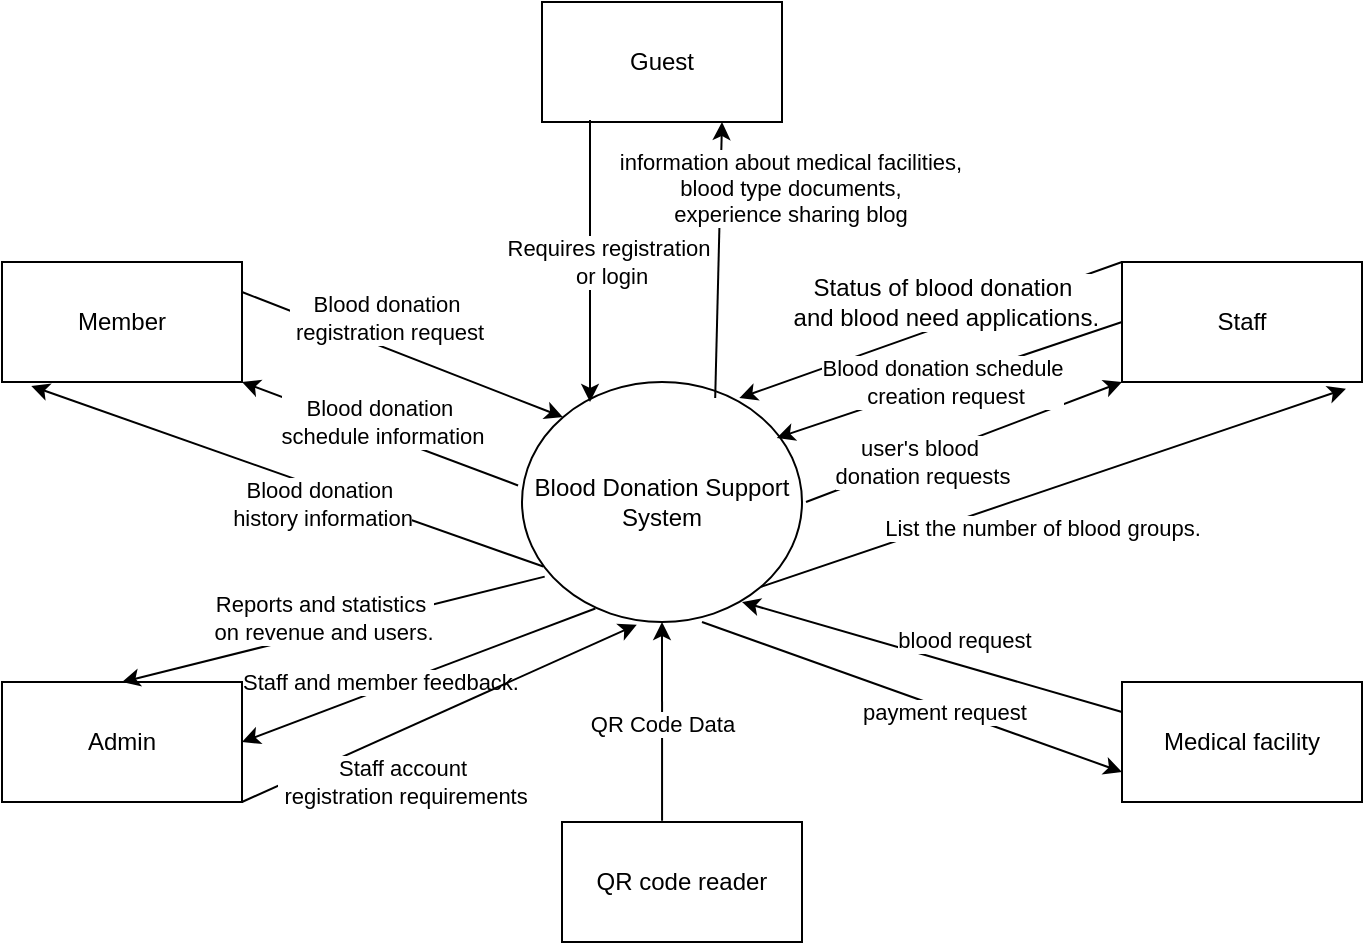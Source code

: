 <mxfile version="27.0.6">
  <diagram name="Trang-1" id="F4sz9MKST3dTjjMEhHXN">
    <mxGraphModel dx="786" dy="1633" grid="1" gridSize="10" guides="1" tooltips="1" connect="1" arrows="1" fold="1" page="1" pageScale="1" pageWidth="827" pageHeight="1169" math="0" shadow="0">
      <root>
        <mxCell id="0" />
        <mxCell id="1" parent="0" />
        <mxCell id="KFn7MSVlhM-9lN72IL1n-1" value="&lt;div&gt;Blood Donation Support System&lt;/div&gt;" style="ellipse;whiteSpace=wrap;html=1;" parent="1" vertex="1">
          <mxGeometry x="310" y="180" width="140" height="120" as="geometry" />
        </mxCell>
        <mxCell id="KFn7MSVlhM-9lN72IL1n-3" value="Guest" style="rounded=0;whiteSpace=wrap;html=1;" parent="1" vertex="1">
          <mxGeometry x="320" y="-10" width="120" height="60" as="geometry" />
        </mxCell>
        <mxCell id="KFn7MSVlhM-9lN72IL1n-4" value="Member" style="rounded=0;whiteSpace=wrap;html=1;" parent="1" vertex="1">
          <mxGeometry x="50" y="120" width="120" height="60" as="geometry" />
        </mxCell>
        <mxCell id="KFn7MSVlhM-9lN72IL1n-5" value="Staff" style="rounded=0;whiteSpace=wrap;html=1;" parent="1" vertex="1">
          <mxGeometry x="610" y="120" width="120" height="60" as="geometry" />
        </mxCell>
        <mxCell id="KFn7MSVlhM-9lN72IL1n-6" value="Admin" style="rounded=0;whiteSpace=wrap;html=1;" parent="1" vertex="1">
          <mxGeometry x="50" y="330" width="120" height="60" as="geometry" />
        </mxCell>
        <mxCell id="KFn7MSVlhM-9lN72IL1n-7" value="QR code reader" style="rounded=0;whiteSpace=wrap;html=1;" parent="1" vertex="1">
          <mxGeometry x="330" y="400" width="120" height="60" as="geometry" />
        </mxCell>
        <mxCell id="KFn7MSVlhM-9lN72IL1n-8" value="Medical facility" style="rounded=0;whiteSpace=wrap;html=1;" parent="1" vertex="1">
          <mxGeometry x="610" y="330" width="120" height="60" as="geometry" />
        </mxCell>
        <mxCell id="KFn7MSVlhM-9lN72IL1n-9" value="" style="endArrow=classic;html=1;rounded=0;entryX=0.75;entryY=1;entryDx=0;entryDy=0;exitX=0.69;exitY=0.067;exitDx=0;exitDy=0;exitPerimeter=0;" parent="1" source="KFn7MSVlhM-9lN72IL1n-1" target="KFn7MSVlhM-9lN72IL1n-3" edge="1">
          <mxGeometry width="50" height="50" relative="1" as="geometry">
            <mxPoint x="412.0" y="183.36" as="sourcePoint" />
            <mxPoint x="415.4" y="50" as="targetPoint" />
          </mxGeometry>
        </mxCell>
        <mxCell id="KFn7MSVlhM-9lN72IL1n-16" value="&lt;div&gt;information about medical facilities,&lt;/div&gt;&lt;div&gt;blood type documents,&lt;/div&gt;&lt;div&gt;experience sharing blog&lt;/div&gt;" style="edgeLabel;html=1;align=center;verticalAlign=middle;resizable=0;points=[];" parent="KFn7MSVlhM-9lN72IL1n-9" vertex="1" connectable="0">
          <mxGeometry x="0.286" y="-3" relative="1" as="geometry">
            <mxPoint x="32" y="-16" as="offset" />
          </mxGeometry>
        </mxCell>
        <mxCell id="KFn7MSVlhM-9lN72IL1n-12" value="" style="endArrow=classic;html=1;rounded=0;exitX=0.2;exitY=0.983;exitDx=0;exitDy=0;exitPerimeter=0;" parent="1" source="KFn7MSVlhM-9lN72IL1n-3" edge="1">
          <mxGeometry width="50" height="50" relative="1" as="geometry">
            <mxPoint x="380" y="270" as="sourcePoint" />
            <mxPoint x="344" y="190" as="targetPoint" />
          </mxGeometry>
        </mxCell>
        <mxCell id="KFn7MSVlhM-9lN72IL1n-13" value="Requires registration&lt;div&gt;&amp;nbsp;or login&lt;/div&gt;" style="edgeLabel;html=1;align=center;verticalAlign=middle;resizable=0;points=[];" parent="KFn7MSVlhM-9lN72IL1n-12" vertex="1" connectable="0">
          <mxGeometry x="-0.658" y="2" relative="1" as="geometry">
            <mxPoint x="7" y="47" as="offset" />
          </mxGeometry>
        </mxCell>
        <mxCell id="KFn7MSVlhM-9lN72IL1n-14" value="" style="endArrow=classic;html=1;rounded=0;exitX=1;exitY=0.25;exitDx=0;exitDy=0;entryX=0;entryY=0;entryDx=0;entryDy=0;" parent="1" source="KFn7MSVlhM-9lN72IL1n-4" target="KFn7MSVlhM-9lN72IL1n-1" edge="1">
          <mxGeometry width="50" height="50" relative="1" as="geometry">
            <mxPoint x="380" y="270" as="sourcePoint" />
            <mxPoint x="430" y="220" as="targetPoint" />
          </mxGeometry>
        </mxCell>
        <mxCell id="KFn7MSVlhM-9lN72IL1n-15" value="Blood donation&lt;div&gt;&amp;nbsp;registration request&lt;/div&gt;" style="edgeLabel;html=1;align=center;verticalAlign=middle;resizable=0;points=[];" parent="KFn7MSVlhM-9lN72IL1n-14" vertex="1" connectable="0">
          <mxGeometry x="-0.344" y="2" relative="1" as="geometry">
            <mxPoint x="18" y="-6" as="offset" />
          </mxGeometry>
        </mxCell>
        <mxCell id="KFn7MSVlhM-9lN72IL1n-17" value="" style="endArrow=classic;html=1;rounded=0;exitX=-0.014;exitY=0.431;exitDx=0;exitDy=0;exitPerimeter=0;entryX=1;entryY=1;entryDx=0;entryDy=0;" parent="1" source="KFn7MSVlhM-9lN72IL1n-1" target="KFn7MSVlhM-9lN72IL1n-4" edge="1">
          <mxGeometry width="50" height="50" relative="1" as="geometry">
            <mxPoint x="300" y="230" as="sourcePoint" />
            <mxPoint x="153" y="181" as="targetPoint" />
          </mxGeometry>
        </mxCell>
        <mxCell id="KFn7MSVlhM-9lN72IL1n-21" value="Blood donation&amp;nbsp;&lt;div&gt;schedule information&lt;/div&gt;" style="edgeLabel;html=1;align=center;verticalAlign=middle;resizable=0;points=[];" parent="KFn7MSVlhM-9lN72IL1n-17" vertex="1" connectable="0">
          <mxGeometry x="0.088" y="-2" relative="1" as="geometry">
            <mxPoint x="6" y="-2" as="offset" />
          </mxGeometry>
        </mxCell>
        <mxCell id="KFn7MSVlhM-9lN72IL1n-22" value="" style="endArrow=classic;html=1;rounded=0;exitX=0.076;exitY=0.769;exitDx=0;exitDy=0;exitPerimeter=0;entryX=0.122;entryY=1.033;entryDx=0;entryDy=0;entryPerimeter=0;" parent="1" source="KFn7MSVlhM-9lN72IL1n-1" target="KFn7MSVlhM-9lN72IL1n-4" edge="1">
          <mxGeometry width="50" height="50" relative="1" as="geometry">
            <mxPoint x="220" y="250" as="sourcePoint" />
            <mxPoint x="110" y="200" as="targetPoint" />
          </mxGeometry>
        </mxCell>
        <mxCell id="KFn7MSVlhM-9lN72IL1n-23" value="Blood donation&amp;nbsp;&lt;div&gt;history information&lt;/div&gt;" style="edgeLabel;html=1;align=center;verticalAlign=middle;resizable=0;points=[];" parent="KFn7MSVlhM-9lN72IL1n-22" vertex="1" connectable="0">
          <mxGeometry x="0.171" y="2" relative="1" as="geometry">
            <mxPoint x="40" y="19" as="offset" />
          </mxGeometry>
        </mxCell>
        <mxCell id="KFn7MSVlhM-9lN72IL1n-24" value="" style="endArrow=classic;html=1;rounded=0;entryX=0;entryY=1;entryDx=0;entryDy=0;" parent="1" target="KFn7MSVlhM-9lN72IL1n-5" edge="1">
          <mxGeometry width="50" height="50" relative="1" as="geometry">
            <mxPoint x="452" y="240" as="sourcePoint" />
            <mxPoint x="430" y="230" as="targetPoint" />
          </mxGeometry>
        </mxCell>
        <mxCell id="KFn7MSVlhM-9lN72IL1n-25" value="" style="endArrow=classic;html=1;rounded=0;entryX=0.776;entryY=0.067;entryDx=0;entryDy=0;entryPerimeter=0;exitX=0;exitY=0;exitDx=0;exitDy=0;" parent="1" source="KFn7MSVlhM-9lN72IL1n-5" target="KFn7MSVlhM-9lN72IL1n-1" edge="1">
          <mxGeometry width="50" height="50" relative="1" as="geometry">
            <mxPoint x="600" y="120" as="sourcePoint" />
            <mxPoint x="430" y="230" as="targetPoint" />
          </mxGeometry>
        </mxCell>
        <mxCell id="KFn7MSVlhM-9lN72IL1n-26" value="user&#39;s blood&amp;nbsp;&lt;div&gt;donation requests&lt;/div&gt;" style="edgeLabel;html=1;align=center;verticalAlign=middle;resizable=0;points=[];" parent="KFn7MSVlhM-9lN72IL1n-25" vertex="1" connectable="0">
          <mxGeometry x="-0.336" y="-3" relative="1" as="geometry">
            <mxPoint x="-36" y="80" as="offset" />
          </mxGeometry>
        </mxCell>
        <mxCell id="KFn7MSVlhM-9lN72IL1n-31" value="&lt;span style=&quot;font-size: 12px;&quot;&gt;Status of blood donation&lt;/span&gt;&lt;div&gt;&lt;span style=&quot;font-size: 12px;&quot;&gt;&amp;nbsp;and blood need applications.&lt;/span&gt;&lt;/div&gt;" style="edgeLabel;html=1;align=center;verticalAlign=middle;resizable=0;points=[];" parent="KFn7MSVlhM-9lN72IL1n-25" vertex="1" connectable="0">
          <mxGeometry x="-0.331" relative="1" as="geometry">
            <mxPoint x="-26" y="-3" as="offset" />
          </mxGeometry>
        </mxCell>
        <mxCell id="KFn7MSVlhM-9lN72IL1n-27" value="" style="endArrow=classic;html=1;rounded=0;exitX=0;exitY=0.5;exitDx=0;exitDy=0;entryX=0.91;entryY=0.233;entryDx=0;entryDy=0;entryPerimeter=0;" parent="1" source="KFn7MSVlhM-9lN72IL1n-5" target="KFn7MSVlhM-9lN72IL1n-1" edge="1">
          <mxGeometry width="50" height="50" relative="1" as="geometry">
            <mxPoint x="380" y="280" as="sourcePoint" />
            <mxPoint x="430" y="230" as="targetPoint" />
          </mxGeometry>
        </mxCell>
        <mxCell id="KFn7MSVlhM-9lN72IL1n-28" value="Blood donation schedule&lt;div&gt;&amp;nbsp;creation request&lt;/div&gt;" style="edgeLabel;html=1;align=center;verticalAlign=middle;resizable=0;points=[];" parent="KFn7MSVlhM-9lN72IL1n-27" vertex="1" connectable="0">
          <mxGeometry x="0.315" y="-2" relative="1" as="geometry">
            <mxPoint x="24" y="-6" as="offset" />
          </mxGeometry>
        </mxCell>
        <mxCell id="KFn7MSVlhM-9lN72IL1n-32" value="" style="endArrow=classic;html=1;rounded=0;exitX=1;exitY=1;exitDx=0;exitDy=0;entryX=0.933;entryY=1.056;entryDx=0;entryDy=0;entryPerimeter=0;" parent="1" source="KFn7MSVlhM-9lN72IL1n-1" target="KFn7MSVlhM-9lN72IL1n-5" edge="1">
          <mxGeometry width="50" height="50" relative="1" as="geometry">
            <mxPoint x="460" y="280" as="sourcePoint" />
            <mxPoint x="720" y="230" as="targetPoint" />
          </mxGeometry>
        </mxCell>
        <mxCell id="KFn7MSVlhM-9lN72IL1n-33" value="List the number of blood groups." style="edgeLabel;html=1;align=center;verticalAlign=middle;resizable=0;points=[];" parent="KFn7MSVlhM-9lN72IL1n-32" vertex="1" connectable="0">
          <mxGeometry x="-0.395" relative="1" as="geometry">
            <mxPoint x="52" as="offset" />
          </mxGeometry>
        </mxCell>
        <mxCell id="KFn7MSVlhM-9lN72IL1n-34" value="" style="endArrow=classic;html=1;rounded=0;exitX=0;exitY=0.25;exitDx=0;exitDy=0;" parent="1" source="KFn7MSVlhM-9lN72IL1n-8" edge="1">
          <mxGeometry width="50" height="50" relative="1" as="geometry">
            <mxPoint x="380" y="280" as="sourcePoint" />
            <mxPoint x="420" y="290" as="targetPoint" />
          </mxGeometry>
        </mxCell>
        <mxCell id="KFn7MSVlhM-9lN72IL1n-35" value="blood request" style="edgeLabel;html=1;align=center;verticalAlign=middle;resizable=0;points=[];" parent="KFn7MSVlhM-9lN72IL1n-34" vertex="1" connectable="0">
          <mxGeometry x="-0.172" relative="1" as="geometry">
            <mxPoint y="-13" as="offset" />
          </mxGeometry>
        </mxCell>
        <mxCell id="KFn7MSVlhM-9lN72IL1n-37" value="" style="endArrow=classic;html=1;rounded=0;exitX=0.417;exitY=-0.011;exitDx=0;exitDy=0;entryX=0.5;entryY=1;entryDx=0;entryDy=0;exitPerimeter=0;" parent="1" source="KFn7MSVlhM-9lN72IL1n-7" target="KFn7MSVlhM-9lN72IL1n-1" edge="1">
          <mxGeometry width="50" height="50" relative="1" as="geometry">
            <mxPoint x="380" y="280" as="sourcePoint" />
            <mxPoint x="430" y="230" as="targetPoint" />
          </mxGeometry>
        </mxCell>
        <mxCell id="KFn7MSVlhM-9lN72IL1n-39" value="QR Code Data" style="edgeLabel;html=1;align=center;verticalAlign=middle;resizable=0;points=[];" parent="KFn7MSVlhM-9lN72IL1n-37" vertex="1" connectable="0">
          <mxGeometry x="0.046" y="3" relative="1" as="geometry">
            <mxPoint x="3" y="3" as="offset" />
          </mxGeometry>
        </mxCell>
        <mxCell id="KFn7MSVlhM-9lN72IL1n-41" value="" style="endArrow=classic;html=1;rounded=0;exitX=0.081;exitY=0.811;exitDx=0;exitDy=0;entryX=0.5;entryY=0;entryDx=0;entryDy=0;exitPerimeter=0;" parent="1" source="KFn7MSVlhM-9lN72IL1n-1" target="KFn7MSVlhM-9lN72IL1n-6" edge="1">
          <mxGeometry width="50" height="50" relative="1" as="geometry">
            <mxPoint x="380" y="280" as="sourcePoint" />
            <mxPoint x="430" y="230" as="targetPoint" />
          </mxGeometry>
        </mxCell>
        <mxCell id="KFn7MSVlhM-9lN72IL1n-42" value="Reports and statistics&lt;div&gt;&amp;nbsp;on revenue and users.&lt;/div&gt;" style="edgeLabel;html=1;align=center;verticalAlign=middle;resizable=0;points=[];" parent="KFn7MSVlhM-9lN72IL1n-41" vertex="1" connectable="0">
          <mxGeometry x="0.283" y="-4" relative="1" as="geometry">
            <mxPoint x="24" y="-9" as="offset" />
          </mxGeometry>
        </mxCell>
        <mxCell id="KFn7MSVlhM-9lN72IL1n-43" value="" style="endArrow=classic;html=1;rounded=0;exitX=0.262;exitY=0.944;exitDx=0;exitDy=0;exitPerimeter=0;entryX=1;entryY=0.5;entryDx=0;entryDy=0;" parent="1" source="KFn7MSVlhM-9lN72IL1n-1" target="KFn7MSVlhM-9lN72IL1n-6" edge="1">
          <mxGeometry width="50" height="50" relative="1" as="geometry">
            <mxPoint x="380" y="280" as="sourcePoint" />
            <mxPoint x="430" y="230" as="targetPoint" />
          </mxGeometry>
        </mxCell>
        <mxCell id="KFn7MSVlhM-9lN72IL1n-44" value="Staff and&amp;nbsp;&lt;span style=&quot;background-color: light-dark(#ffffff, var(--ge-dark-color, #121212)); color: light-dark(rgb(0, 0, 0), rgb(255, 255, 255));&quot;&gt;member feedback.&lt;/span&gt;" style="edgeLabel;html=1;align=center;verticalAlign=middle;resizable=0;points=[];" parent="KFn7MSVlhM-9lN72IL1n-43" vertex="1" connectable="0">
          <mxGeometry x="0.244" y="-2" relative="1" as="geometry">
            <mxPoint x="3" y="-3" as="offset" />
          </mxGeometry>
        </mxCell>
        <mxCell id="0HS6sC1gmbiLIJao1e-f-3" value="" style="endArrow=classic;html=1;rounded=0;entryX=0;entryY=0.75;entryDx=0;entryDy=0;" edge="1" parent="1" target="KFn7MSVlhM-9lN72IL1n-8">
          <mxGeometry width="50" height="50" relative="1" as="geometry">
            <mxPoint x="400" y="300" as="sourcePoint" />
            <mxPoint x="430" y="220" as="targetPoint" />
          </mxGeometry>
        </mxCell>
        <mxCell id="0HS6sC1gmbiLIJao1e-f-4" value="payment request" style="edgeLabel;html=1;align=center;verticalAlign=middle;resizable=0;points=[];" vertex="1" connectable="0" parent="0HS6sC1gmbiLIJao1e-f-3">
          <mxGeometry x="0.156" y="-1" relative="1" as="geometry">
            <mxPoint as="offset" />
          </mxGeometry>
        </mxCell>
        <mxCell id="0HS6sC1gmbiLIJao1e-f-5" value="" style="endArrow=classic;html=1;rounded=0;exitX=1;exitY=1;exitDx=0;exitDy=0;entryX=0.41;entryY=1.011;entryDx=0;entryDy=0;entryPerimeter=0;" edge="1" parent="1" source="KFn7MSVlhM-9lN72IL1n-6" target="KFn7MSVlhM-9lN72IL1n-1">
          <mxGeometry width="50" height="50" relative="1" as="geometry">
            <mxPoint x="380" y="270" as="sourcePoint" />
            <mxPoint x="430" y="220" as="targetPoint" />
          </mxGeometry>
        </mxCell>
        <mxCell id="0HS6sC1gmbiLIJao1e-f-6" value="Staff account&lt;div&gt;&amp;nbsp;registration requirements&lt;/div&gt;" style="edgeLabel;html=1;align=center;verticalAlign=middle;resizable=0;points=[];" vertex="1" connectable="0" parent="0HS6sC1gmbiLIJao1e-f-5">
          <mxGeometry x="-0.484" relative="1" as="geometry">
            <mxPoint x="29" y="13" as="offset" />
          </mxGeometry>
        </mxCell>
      </root>
    </mxGraphModel>
  </diagram>
</mxfile>
